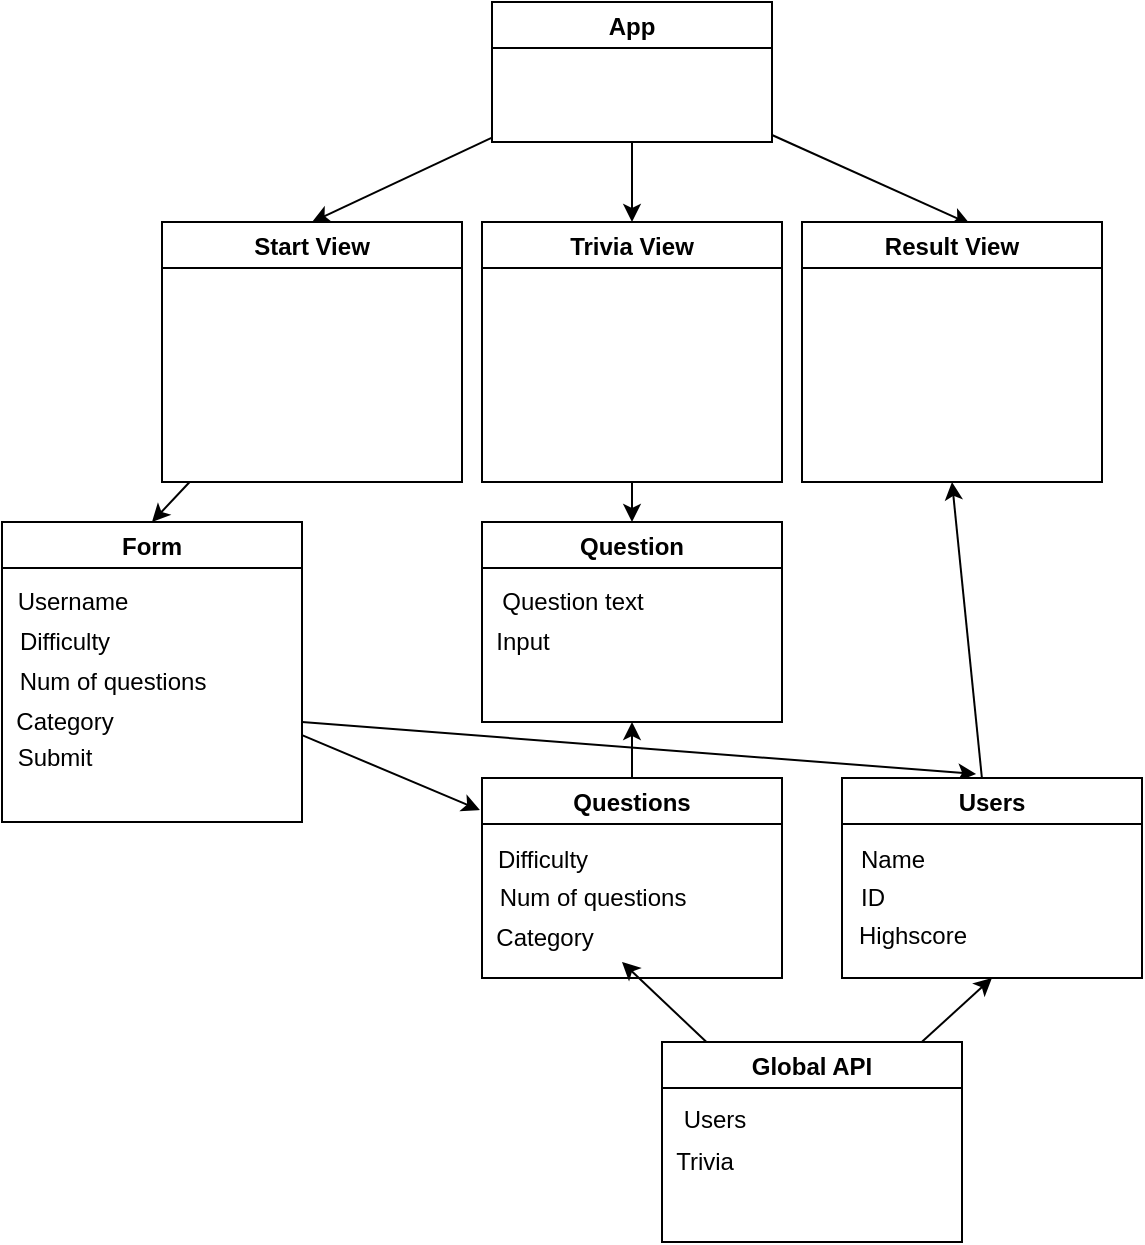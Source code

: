 <mxfile>
    <diagram id="atdU7lhfAjNlDVjj9iLJ" name="Page-1">
        <mxGraphModel dx="1204" dy="790" grid="1" gridSize="10" guides="1" tooltips="1" connect="1" arrows="1" fold="1" page="1" pageScale="1" pageWidth="850" pageHeight="1100" math="0" shadow="0">
            <root>
                <mxCell id="0"/>
                <mxCell id="1" parent="0"/>
                <mxCell id="13" style="edgeStyle=none;html=1;entryX=0.5;entryY=0;entryDx=0;entryDy=0;" edge="1" parent="1" source="2" target="4">
                    <mxGeometry relative="1" as="geometry"/>
                </mxCell>
                <mxCell id="14" style="edgeStyle=none;html=1;entryX=0.5;entryY=0;entryDx=0;entryDy=0;" edge="1" parent="1" source="2" target="3">
                    <mxGeometry relative="1" as="geometry"/>
                </mxCell>
                <mxCell id="15" style="edgeStyle=none;html=1;entryX=0.56;entryY=0.008;entryDx=0;entryDy=0;entryPerimeter=0;" edge="1" parent="1" source="2" target="5">
                    <mxGeometry relative="1" as="geometry"/>
                </mxCell>
                <mxCell id="2" value="App" style="swimlane;" vertex="1" parent="1">
                    <mxGeometry x="305" y="20" width="140" height="70" as="geometry"/>
                </mxCell>
                <mxCell id="12" style="edgeStyle=none;html=1;entryX=0.5;entryY=0;entryDx=0;entryDy=0;" edge="1" parent="1" source="3" target="6">
                    <mxGeometry relative="1" as="geometry"/>
                </mxCell>
                <mxCell id="3" value="Start View" style="swimlane;startSize=23;" vertex="1" parent="1">
                    <mxGeometry x="140" y="130" width="150" height="130" as="geometry"/>
                </mxCell>
                <mxCell id="27" style="edgeStyle=none;html=1;" edge="1" parent="1" source="4" target="16">
                    <mxGeometry relative="1" as="geometry"/>
                </mxCell>
                <mxCell id="4" value="Trivia View" style="swimlane;" vertex="1" parent="1">
                    <mxGeometry x="300" y="130" width="150" height="130" as="geometry"/>
                </mxCell>
                <mxCell id="5" value="Result View" style="swimlane;" vertex="1" parent="1">
                    <mxGeometry x="460" y="130" width="150" height="130" as="geometry"/>
                </mxCell>
                <mxCell id="25" style="edgeStyle=none;html=1;entryX=-0.007;entryY=0.16;entryDx=0;entryDy=0;entryPerimeter=0;" edge="1" parent="1" source="6" target="21">
                    <mxGeometry relative="1" as="geometry"/>
                </mxCell>
                <mxCell id="29" style="edgeStyle=none;html=1;entryX=0.447;entryY=-0.02;entryDx=0;entryDy=0;entryPerimeter=0;" edge="1" parent="1" target="30">
                    <mxGeometry relative="1" as="geometry">
                        <mxPoint x="590" y="380" as="targetPoint"/>
                        <mxPoint x="210" y="380" as="sourcePoint"/>
                    </mxGeometry>
                </mxCell>
                <mxCell id="6" value="Form" style="swimlane;startSize=23;" vertex="1" parent="1">
                    <mxGeometry x="60" y="280" width="150" height="150" as="geometry"/>
                </mxCell>
                <mxCell id="7" value="Username" style="text;html=1;align=center;verticalAlign=middle;resizable=0;points=[];autosize=1;strokeColor=none;fillColor=none;" vertex="1" parent="6">
                    <mxGeometry y="30" width="70" height="20" as="geometry"/>
                </mxCell>
                <mxCell id="10" value="Category" style="text;html=1;align=center;verticalAlign=middle;resizable=0;points=[];autosize=1;strokeColor=none;fillColor=none;" vertex="1" parent="6">
                    <mxGeometry x="1" y="90" width="60" height="20" as="geometry"/>
                </mxCell>
                <mxCell id="9" value="Num of questions" style="text;html=1;align=center;verticalAlign=middle;resizable=0;points=[];autosize=1;strokeColor=none;fillColor=none;" vertex="1" parent="6">
                    <mxGeometry y="70" width="110" height="20" as="geometry"/>
                </mxCell>
                <mxCell id="8" value="Difficulty" style="text;html=1;align=center;verticalAlign=middle;resizable=0;points=[];autosize=1;strokeColor=none;fillColor=none;" vertex="1" parent="6">
                    <mxGeometry x="1" y="50" width="60" height="20" as="geometry"/>
                </mxCell>
                <mxCell id="11" value="Submit" style="text;html=1;align=center;verticalAlign=middle;resizable=0;points=[];autosize=1;strokeColor=none;fillColor=none;" vertex="1" parent="1">
                    <mxGeometry x="61" y="388" width="50" height="20" as="geometry"/>
                </mxCell>
                <mxCell id="16" value="Question" style="swimlane;startSize=23;" vertex="1" parent="1">
                    <mxGeometry x="300" y="280" width="150" height="100" as="geometry"/>
                </mxCell>
                <mxCell id="17" value="Question text" style="text;html=1;align=center;verticalAlign=middle;resizable=0;points=[];autosize=1;strokeColor=none;fillColor=none;" vertex="1" parent="16">
                    <mxGeometry y="30" width="90" height="20" as="geometry"/>
                </mxCell>
                <mxCell id="20" value="Input" style="text;html=1;align=center;verticalAlign=middle;resizable=0;points=[];autosize=1;strokeColor=none;fillColor=none;" vertex="1" parent="16">
                    <mxGeometry y="50" width="40" height="20" as="geometry"/>
                </mxCell>
                <mxCell id="26" style="edgeStyle=none;html=1;entryX=0.5;entryY=1;entryDx=0;entryDy=0;" edge="1" parent="1" source="21" target="16">
                    <mxGeometry relative="1" as="geometry"/>
                </mxCell>
                <mxCell id="21" value="Questions" style="swimlane;startSize=23;" vertex="1" parent="1">
                    <mxGeometry x="300" y="408" width="150" height="100" as="geometry"/>
                </mxCell>
                <mxCell id="22" value="Difficulty" style="text;html=1;align=center;verticalAlign=middle;resizable=0;points=[];autosize=1;strokeColor=none;fillColor=none;" vertex="1" parent="21">
                    <mxGeometry y="31" width="60" height="20" as="geometry"/>
                </mxCell>
                <mxCell id="23" value="Num of questions" style="text;html=1;align=center;verticalAlign=middle;resizable=0;points=[];autosize=1;strokeColor=none;fillColor=none;" vertex="1" parent="21">
                    <mxGeometry y="50" width="110" height="20" as="geometry"/>
                </mxCell>
                <mxCell id="28" value="Category" style="text;html=1;align=center;verticalAlign=middle;resizable=0;points=[];autosize=1;strokeColor=none;fillColor=none;" vertex="1" parent="21">
                    <mxGeometry x="1" y="70" width="60" height="20" as="geometry"/>
                </mxCell>
                <mxCell id="41" style="edgeStyle=none;html=1;entryX=0.5;entryY=1;entryDx=0;entryDy=0;" edge="1" parent="1" source="30" target="5">
                    <mxGeometry relative="1" as="geometry"/>
                </mxCell>
                <mxCell id="30" value="Users" style="swimlane;startSize=23;" vertex="1" parent="1">
                    <mxGeometry x="480" y="408" width="150" height="100" as="geometry"/>
                </mxCell>
                <mxCell id="31" value="Name" style="text;html=1;align=center;verticalAlign=middle;resizable=0;points=[];autosize=1;strokeColor=none;fillColor=none;" vertex="1" parent="30">
                    <mxGeometry y="31" width="50" height="20" as="geometry"/>
                </mxCell>
                <mxCell id="32" value="ID" style="text;html=1;align=center;verticalAlign=middle;resizable=0;points=[];autosize=1;strokeColor=none;fillColor=none;" vertex="1" parent="30">
                    <mxGeometry y="50" width="30" height="20" as="geometry"/>
                </mxCell>
                <mxCell id="38" style="edgeStyle=none;html=1;entryX=0.5;entryY=1;entryDx=0;entryDy=0;" edge="1" parent="1" source="34" target="30">
                    <mxGeometry relative="1" as="geometry"/>
                </mxCell>
                <mxCell id="39" style="edgeStyle=none;html=1;" edge="1" parent="1" source="34">
                    <mxGeometry relative="1" as="geometry">
                        <mxPoint x="370" y="500" as="targetPoint"/>
                    </mxGeometry>
                </mxCell>
                <mxCell id="34" value="Global API" style="swimlane;startSize=23;" vertex="1" parent="1">
                    <mxGeometry x="390" y="540" width="150" height="100" as="geometry"/>
                </mxCell>
                <mxCell id="35" value="Users" style="text;html=1;align=center;verticalAlign=middle;resizable=0;points=[];autosize=1;strokeColor=none;fillColor=none;" vertex="1" parent="34">
                    <mxGeometry x="1" y="29" width="50" height="20" as="geometry"/>
                </mxCell>
                <mxCell id="36" value="Trivia" style="text;html=1;align=center;verticalAlign=middle;resizable=0;points=[];autosize=1;strokeColor=none;fillColor=none;" vertex="1" parent="34">
                    <mxGeometry x="1" y="50" width="40" height="20" as="geometry"/>
                </mxCell>
                <mxCell id="40" value="Highscore" style="text;html=1;align=center;verticalAlign=middle;resizable=0;points=[];autosize=1;strokeColor=none;fillColor=none;" vertex="1" parent="1">
                    <mxGeometry x="480" y="477" width="70" height="20" as="geometry"/>
                </mxCell>
            </root>
        </mxGraphModel>
    </diagram>
</mxfile>